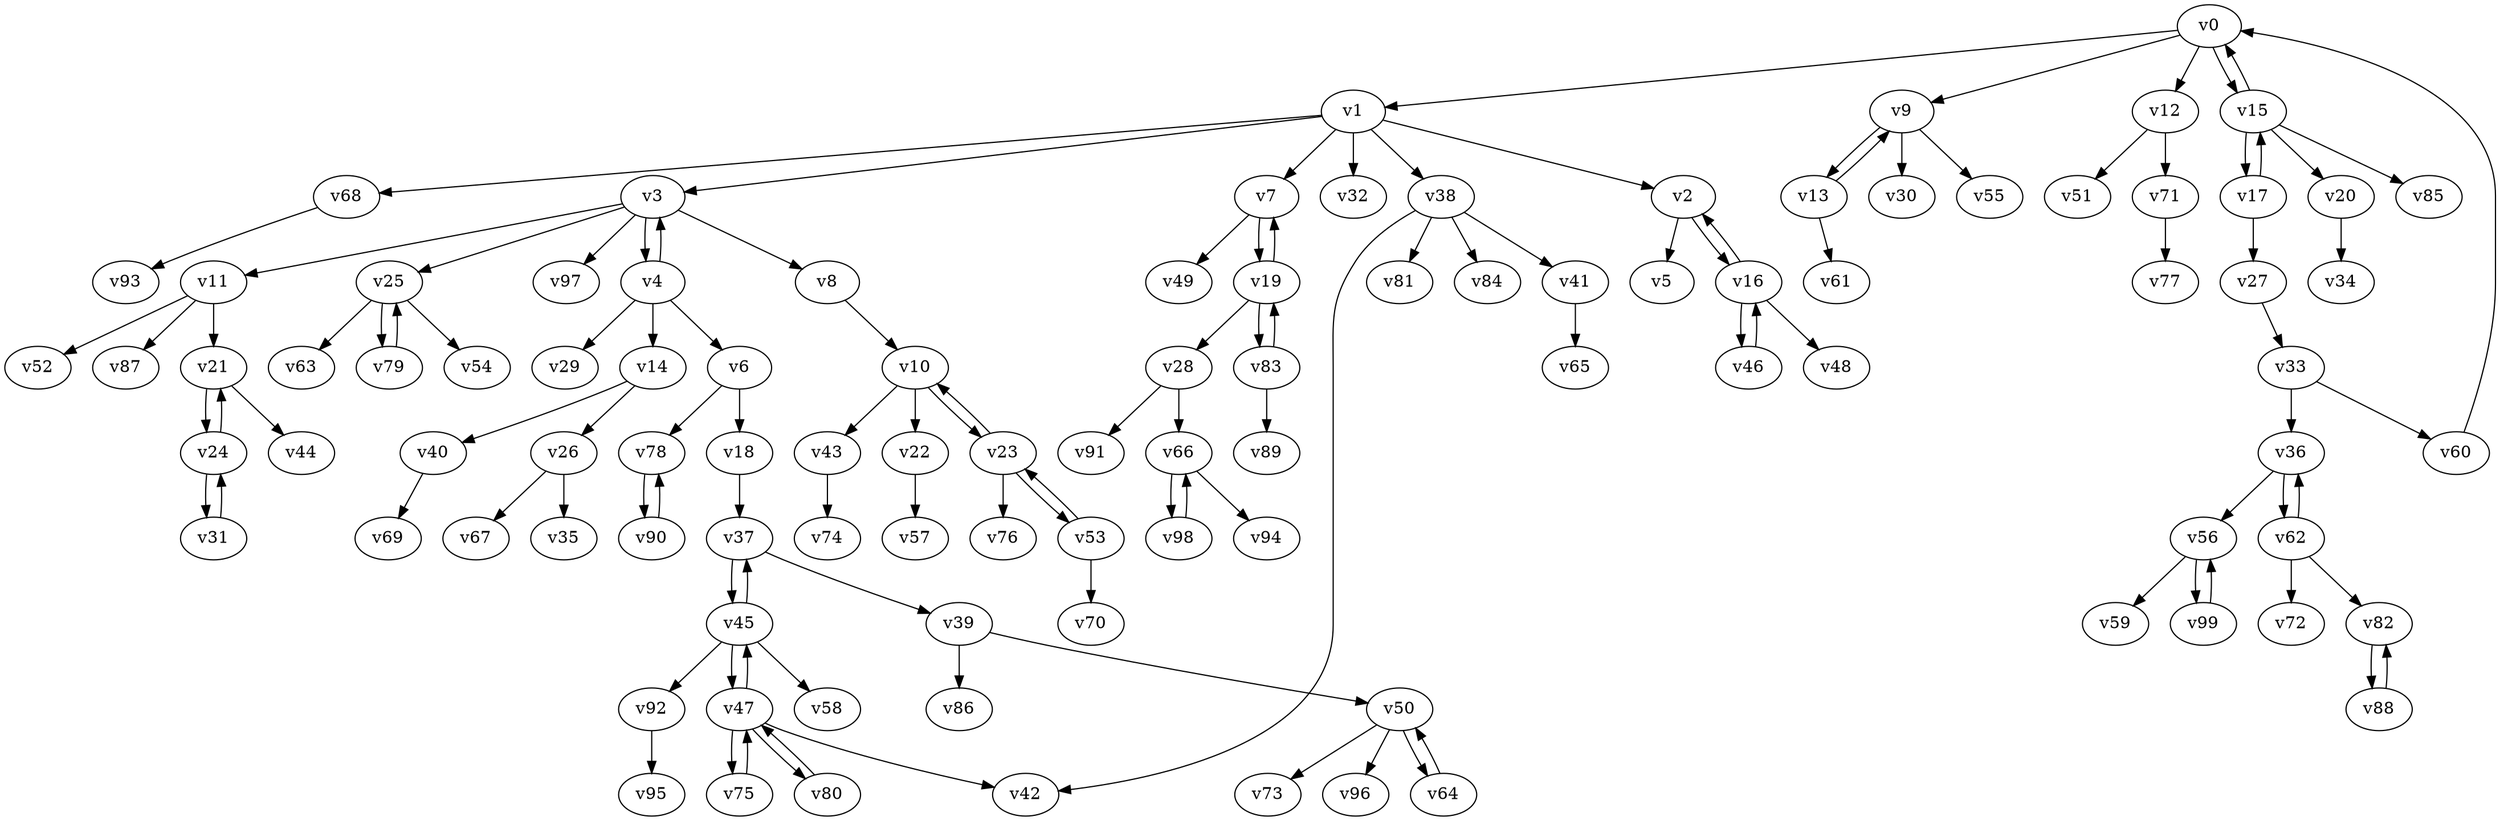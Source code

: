 digraph test149 {
    v0 [name="v0", player=0, weight=2];
    v1 [name="v1", player=1, weight=13];
    v2 [name="v2", player=0, weight=5];
    v3 [name="v3", player=1, weight=9];
    v4 [name="v4", player=0, weight=9];
    v5 [name="v5", player=1, weight=3];
    v6 [name="v6", player=0, weight=8];
    v7 [name="v7", player=1, weight=14];
    v8 [name="v8", player=0, weight=13];
    v9 [name="v9", player=1, weight=14];
    v10 [name="v10", player=0, weight=6];
    v11 [name="v11", player=1, weight=13];
    v12 [name="v12", player=0, weight=1];
    v13 [name="v13", player=1, weight=6];
    v14 [name="v14", player=0, weight=12];
    v15 [name="v15", player=1, weight=9];
    v16 [name="v16", player=0, weight=8];
    v17 [name="v17", player=1, weight=16];
    v18 [name="v18", player=0, weight=9];
    v19 [name="v19", player=1, weight=0];
    v20 [name="v20", player=0, weight=6];
    v21 [name="v21", player=1, weight=12];
    v22 [name="v22", player=0, weight=16];
    v23 [name="v23", player=1, weight=13];
    v24 [name="v24", player=0, weight=7];
    v25 [name="v25", player=1, weight=0];
    v26 [name="v26", player=0, weight=7];
    v27 [name="v27", player=1, weight=13];
    v28 [name="v28", player=0, weight=6];
    v29 [name="v29", player=1, weight=7];
    v30 [name="v30", player=0, weight=0];
    v31 [name="v31", player=1, weight=11];
    v32 [name="v32", player=0, weight=10];
    v33 [name="v33", player=1, weight=18];
    v34 [name="v34", player=0, weight=12];
    v35 [name="v35", player=1, weight=11];
    v36 [name="v36", player=0, weight=14];
    v37 [name="v37", player=1, weight=8];
    v38 [name="v38", player=0, weight=0];
    v39 [name="v39", player=1, weight=5];
    v40 [name="v40", player=0, weight=11];
    v41 [name="v41", player=1, weight=0];
    v42 [name="v42", player=0, weight=16];
    v43 [name="v43", player=1, weight=9];
    v44 [name="v44", player=0, weight=4];
    v45 [name="v45", player=1, weight=8];
    v46 [name="v46", player=0, weight=17];
    v47 [name="v47", player=1, weight=9];
    v48 [name="v48", player=0, weight=5];
    v49 [name="v49", player=1, weight=9];
    v50 [name="v50", player=0, weight=12];
    v51 [name="v51", player=1, weight=16];
    v52 [name="v52", player=0, weight=4];
    v53 [name="v53", player=1, weight=4];
    v54 [name="v54", player=0, weight=4];
    v55 [name="v55", player=1, weight=13];
    v56 [name="v56", player=0, weight=14];
    v57 [name="v57", player=1, weight=15];
    v58 [name="v58", player=0, weight=11];
    v59 [name="v59", player=1, weight=3];
    v60 [name="v60", player=0, weight=3];
    v61 [name="v61", player=1, weight=5];
    v62 [name="v62", player=0, weight=-1];
    v63 [name="v63", player=1, weight=8];
    v64 [name="v64", player=0, weight=1];
    v65 [name="v65", player=1, weight=3];
    v66 [name="v66", player=0, weight=-2];
    v67 [name="v67", player=1, weight=5];
    v68 [name="v68", player=0, weight=2];
    v69 [name="v69", player=1, weight=8];
    v70 [name="v70", player=0, weight=3];
    v71 [name="v71", player=1, weight=7];
    v72 [name="v72", player=0, weight=6];
    v73 [name="v73", player=1, weight=17];
    v74 [name="v74", player=0, weight=9];
    v75 [name="v75", player=1, weight=9];
    v76 [name="v76", player=0, weight=1];
    v77 [name="v77", player=1, weight=15];
    v78 [name="v78", player=0, weight=1];
    v79 [name="v79", player=1, weight=9];
    v80 [name="v80", player=0, weight=6];
    v81 [name="v81", player=1, weight=6];
    v82 [name="v82", player=0, weight=4];
    v83 [name="v83", player=1, weight=15];
    v84 [name="v84", player=0, weight=-1];
    v85 [name="v85", player=1, weight=9];
    v86 [name="v86", player=0, weight=3];
    v87 [name="v87", player=1, weight=7];
    v88 [name="v88", player=0, weight=1];
    v89 [name="v89", player=1, weight=4];
    v90 [name="v90", player=0, weight=1];
    v91 [name="v91", player=1, weight=5];
    v92 [name="v92", player=0, weight=6];
    v93 [name="v93", player=1, weight=13];
    v94 [name="v94", player=0, weight=4];
    v95 [name="v95", player=1, weight=9];
    v96 [name="v96", player=0, weight=7];
    v97 [name="v97", player=1, weight=3];
    v98 [name="v98", player=0, weight=2];
    v99 [name="v99", player=1, weight=10];
    v0 -> v1;
    v1 -> v2;
    v1 -> v3;
    v3 -> v4;
    v4 -> v3;
    v2 -> v5;
    v4 -> v6;
    v1 -> v7;
    v3 -> v8;
    v0 -> v9;
    v8 -> v10;
    v3 -> v11;
    v0 -> v12;
    v9 -> v13;
    v13 -> v9;
    v4 -> v14;
    v0 -> v15;
    v15 -> v0;
    v2 -> v16;
    v16 -> v2;
    v15 -> v17;
    v17 -> v15;
    v6 -> v18;
    v7 -> v19;
    v19 -> v7;
    v15 -> v20;
    v11 -> v21;
    v10 -> v22;
    v10 -> v23;
    v23 -> v10;
    v21 -> v24;
    v24 -> v21;
    v3 -> v25;
    v14 -> v26;
    v17 -> v27;
    v19 -> v28;
    v4 -> v29;
    v9 -> v30;
    v24 -> v31;
    v31 -> v24;
    v1 -> v32;
    v27 -> v33;
    v20 -> v34;
    v26 -> v35;
    v33 -> v36;
    v18 -> v37;
    v1 -> v38;
    v37 -> v39;
    v14 -> v40;
    v38 -> v41;
    v38 -> v42;
    v10 -> v43;
    v21 -> v44;
    v37 -> v45;
    v45 -> v37;
    v16 -> v46;
    v46 -> v16;
    v45 -> v47;
    v47 -> v45;
    v16 -> v48;
    v7 -> v49;
    v39 -> v50;
    v12 -> v51;
    v11 -> v52;
    v23 -> v53;
    v53 -> v23;
    v25 -> v54;
    v9 -> v55;
    v36 -> v56;
    v22 -> v57;
    v45 -> v58;
    v56 -> v59;
    v33 -> v60;
    v13 -> v61;
    v36 -> v62;
    v62 -> v36;
    v25 -> v63;
    v50 -> v64;
    v64 -> v50;
    v41 -> v65;
    v28 -> v66;
    v26 -> v67;
    v1 -> v68;
    v40 -> v69;
    v53 -> v70;
    v12 -> v71;
    v62 -> v72;
    v50 -> v73;
    v43 -> v74;
    v47 -> v75;
    v75 -> v47;
    v23 -> v76;
    v71 -> v77;
    v6 -> v78;
    v25 -> v79;
    v79 -> v25;
    v47 -> v80;
    v80 -> v47;
    v38 -> v81;
    v62 -> v82;
    v19 -> v83;
    v83 -> v19;
    v38 -> v84;
    v15 -> v85;
    v39 -> v86;
    v11 -> v87;
    v82 -> v88;
    v88 -> v82;
    v83 -> v89;
    v78 -> v90;
    v90 -> v78;
    v28 -> v91;
    v45 -> v92;
    v68 -> v93;
    v66 -> v94;
    v92 -> v95;
    v50 -> v96;
    v3 -> v97;
    v66 -> v98;
    v98 -> v66;
    v56 -> v99;
    v99 -> v56;
    v47 -> v42;
    v60 -> v0;
}
